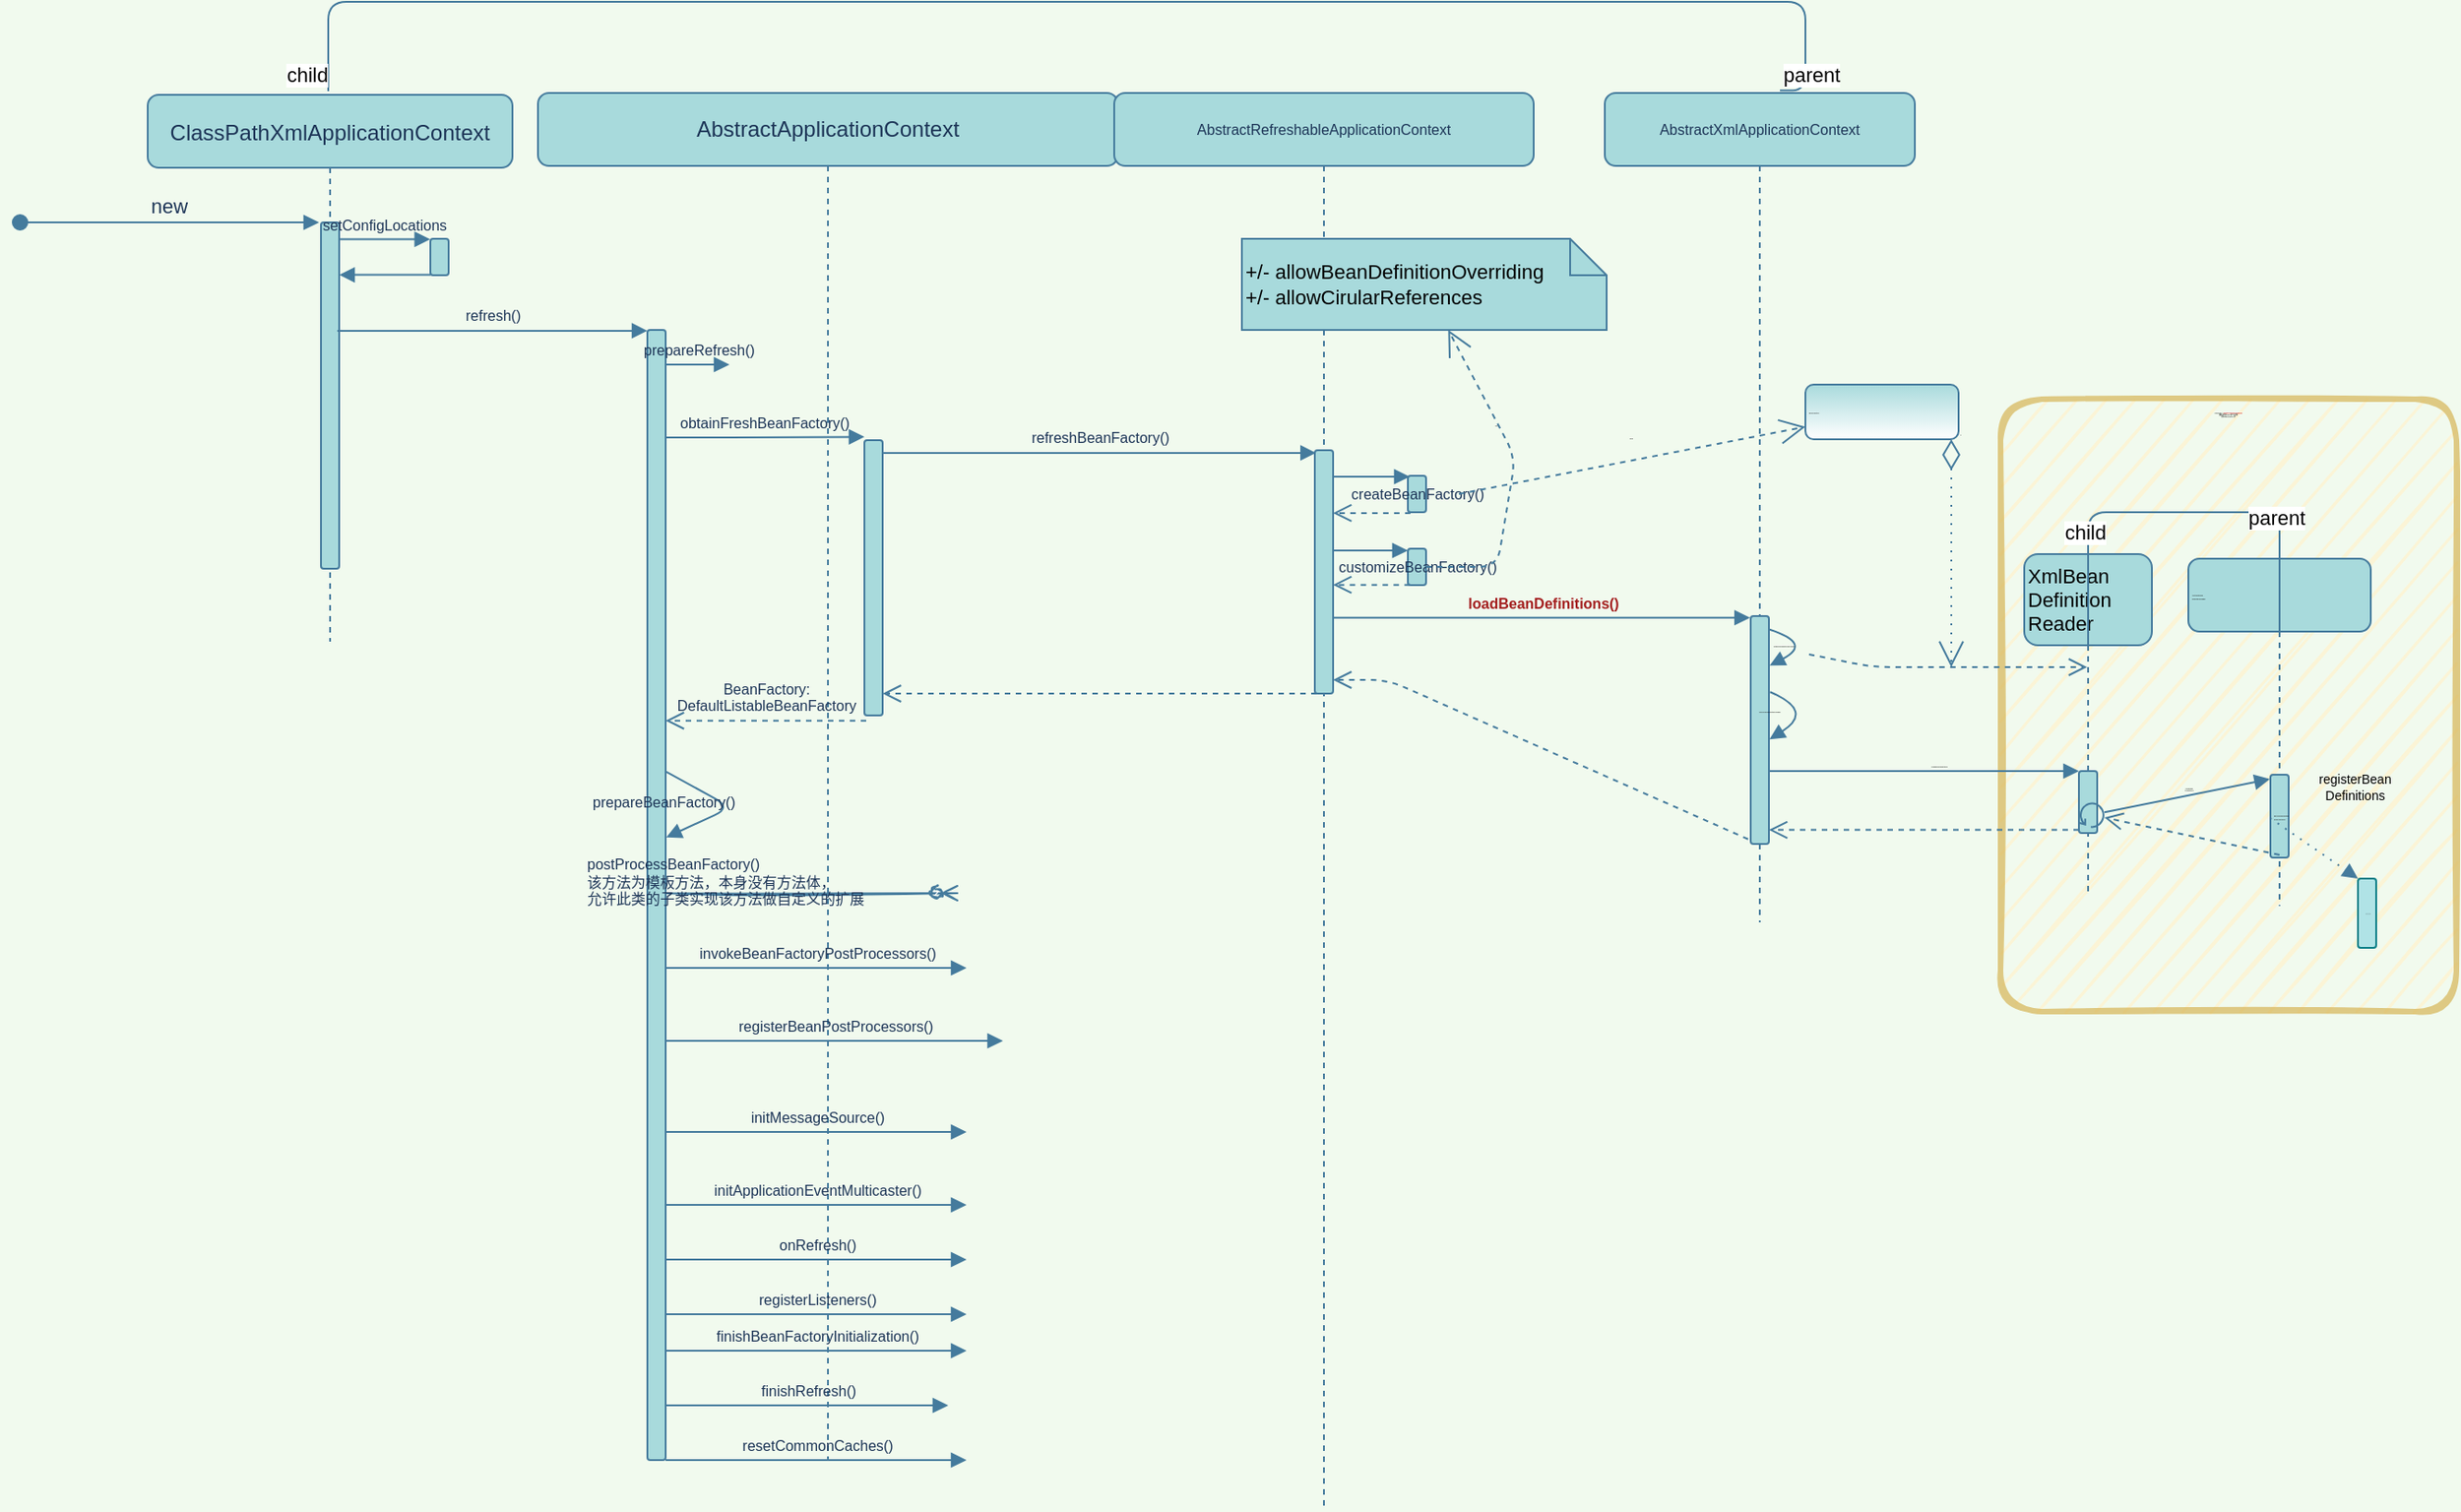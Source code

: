 <mxfile version="13.10.4" type="github">
  <diagram id="kgpKYQtTHZ0yAKxKKP6v" name="Page-1">
    <mxGraphModel dx="1876" dy="603" grid="1" gridSize="1" guides="1" tooltips="1" connect="1" arrows="1" fold="1" page="1" pageScale="1" pageWidth="850" pageHeight="1100" background="#F1FAEE" math="0" shadow="0">
      <root>
        <mxCell id="0" />
        <mxCell id="1" parent="0" />
        <mxCell id="X2vZLEiec1v9-HC9pAJ2-279" value="interface：&lt;b&gt;&lt;font color=&quot;#cc0000&quot;&gt;BeanDefinitionReader&lt;/font&gt;&lt;/b&gt;&lt;br&gt;解析读取Bean定义对象&lt;br&gt;到BeanFactory中" style="shape=ext;rounded=1;html=1;whiteSpace=wrap;shadow=0;glass=0;sketch=1;strokeColor=#d6b656;strokeWidth=3;fontSize=1;align=center;fillColor=#fff2cc;opacity=70;arcSize=9;verticalAlign=top;" parent="1" vertex="1">
          <mxGeometry x="1057" y="238" width="250" height="336" as="geometry" />
        </mxCell>
        <mxCell id="3nuBFxr9cyL0pnOWT2aG-1" value="ClassPathXmlApplicationContext" style="shape=umlLifeline;perimeter=lifelinePerimeter;container=1;collapsible=0;recursiveResize=0;rounded=1;shadow=0;strokeWidth=1;fillColor=#A8DADC;strokeColor=#457B9D;fontColor=#1D3557;" parent="1" vertex="1">
          <mxGeometry x="41" y="71" width="200" height="300" as="geometry" />
        </mxCell>
        <mxCell id="3nuBFxr9cyL0pnOWT2aG-2" value="" style="points=[];perimeter=orthogonalPerimeter;rounded=1;shadow=0;strokeWidth=1;fillColor=#A8DADC;strokeColor=#457B9D;fontColor=#1D3557;" parent="3nuBFxr9cyL0pnOWT2aG-1" vertex="1">
          <mxGeometry x="95" y="70" width="10" height="190" as="geometry" />
        </mxCell>
        <mxCell id="3nuBFxr9cyL0pnOWT2aG-3" value="new" style="verticalAlign=bottom;startArrow=oval;endArrow=block;startSize=8;shadow=0;strokeWidth=1;labelBackgroundColor=#F1FAEE;strokeColor=#457B9D;fontColor=#1D3557;entryX=-0.1;entryY=0;entryDx=0;entryDy=0;entryPerimeter=0;" parent="3nuBFxr9cyL0pnOWT2aG-1" target="3nuBFxr9cyL0pnOWT2aG-2" edge="1">
          <mxGeometry relative="1" as="geometry">
            <mxPoint x="-70" y="70" as="sourcePoint" />
          </mxGeometry>
        </mxCell>
        <mxCell id="3nuBFxr9cyL0pnOWT2aG-8" value="setConfigLocations" style="verticalAlign=bottom;endArrow=block;shadow=0;strokeWidth=1;labelBackgroundColor=none;strokeColor=#457B9D;fontColor=#1D3557;entryX=-0.014;entryY=0.013;entryDx=0;entryDy=0;entryPerimeter=0;fontSize=8;" parent="1" source="3nuBFxr9cyL0pnOWT2aG-2" target="X2vZLEiec1v9-HC9pAJ2-3" edge="1">
          <mxGeometry relative="1" as="geometry">
            <mxPoint x="275" y="160" as="sourcePoint" />
            <mxPoint x="160" y="160" as="targetPoint" />
          </mxGeometry>
        </mxCell>
        <mxCell id="X2vZLEiec1v9-HC9pAJ2-2" value="AbstractApplicationContext" style="shape=umlLifeline;perimeter=lifelinePerimeter;whiteSpace=wrap;html=1;container=1;collapsible=0;recursiveResize=0;outlineConnect=0;rounded=1;sketch=0;strokeColor=#457B9D;fillColor=#A8DADC;fontColor=#1D3557;labelBorderColor=none;" parent="1" vertex="1">
          <mxGeometry x="255" y="70" width="318" height="750" as="geometry" />
        </mxCell>
        <mxCell id="X2vZLEiec1v9-HC9pAJ2-6" value="" style="html=1;points=[];perimeter=orthogonalPerimeter;rounded=1;sketch=0;strokeColor=#457B9D;fillColor=#A8DADC;fontSize=8;fontColor=#1D3557;" parent="X2vZLEiec1v9-HC9pAJ2-2" vertex="1">
          <mxGeometry x="60" y="130" width="10" height="620" as="geometry" />
        </mxCell>
        <mxCell id="X2vZLEiec1v9-HC9pAJ2-34" value="" style="html=1;points=[];perimeter=orthogonalPerimeter;rounded=1;sketch=0;strokeColor=#457B9D;fillColor=#A8DADC;fontSize=8;fontColor=#1D3557;" parent="X2vZLEiec1v9-HC9pAJ2-2" vertex="1">
          <mxGeometry x="179" y="190.5" width="10" height="151" as="geometry" />
        </mxCell>
        <mxCell id="X2vZLEiec1v9-HC9pAJ2-8" value="obtainFreshBeanFactory()" style="html=1;verticalAlign=bottom;endArrow=block;labelBackgroundColor=none;strokeColor=#457B9D;fillColor=#A8DADC;fontSize=8;fontColor=#1D3557;entryX=0;entryY=-0.012;entryDx=0;entryDy=0;entryPerimeter=0;" parent="X2vZLEiec1v9-HC9pAJ2-2" source="X2vZLEiec1v9-HC9pAJ2-6" target="X2vZLEiec1v9-HC9pAJ2-34" edge="1">
          <mxGeometry width="80" relative="1" as="geometry">
            <mxPoint x="-50" y="260" as="sourcePoint" />
            <mxPoint x="220" y="161" as="targetPoint" />
            <Array as="points">
              <mxPoint x="95" y="189" />
            </Array>
          </mxGeometry>
        </mxCell>
        <mxCell id="X2vZLEiec1v9-HC9pAJ2-40" value="BeanFactory:&lt;br&gt;DefaultListableBeanFactory" style="html=1;verticalAlign=bottom;endArrow=open;dashed=1;endSize=8;exitX=0.1;exitY=1.019;labelBackgroundColor=none;strokeColor=#457B9D;fillColor=#A8DADC;fontSize=8;fontColor=#1D3557;exitDx=0;exitDy=0;exitPerimeter=0;" parent="X2vZLEiec1v9-HC9pAJ2-2" source="X2vZLEiec1v9-HC9pAJ2-34" target="X2vZLEiec1v9-HC9pAJ2-6" edge="1">
          <mxGeometry relative="1" as="geometry">
            <mxPoint x="350" y="186" as="targetPoint" />
          </mxGeometry>
        </mxCell>
        <mxCell id="X2vZLEiec1v9-HC9pAJ2-12" value="prepareBeanFactory()&lt;br&gt;" style="html=1;verticalAlign=middle;endArrow=block;labelBackgroundColor=none;strokeColor=#457B9D;fillColor=#A8DADC;fontSize=8;fontColor=#1D3557;align=left;edgeStyle=elbowEdgeStyle;entryX=1.035;entryY=0.449;entryDx=0;entryDy=0;entryPerimeter=0;exitX=1.04;exitY=0.391;exitDx=0;exitDy=0;exitPerimeter=0;" parent="X2vZLEiec1v9-HC9pAJ2-2" source="X2vZLEiec1v9-HC9pAJ2-6" target="X2vZLEiec1v9-HC9pAJ2-6" edge="1">
          <mxGeometry x="-1" y="-46" width="80" relative="1" as="geometry">
            <mxPoint x="71" y="385" as="sourcePoint" />
            <mxPoint x="214" y="385" as="targetPoint" />
            <Array as="points">
              <mxPoint x="106" y="392" />
            </Array>
            <mxPoint x="-20" y="-24" as="offset" />
          </mxGeometry>
        </mxCell>
        <mxCell id="X2vZLEiec1v9-HC9pAJ2-5" value="" style="html=1;verticalAlign=bottom;endArrow=block;strokeColor=#457B9D;fillColor=#A8DADC;fontColor=#1D3557;exitX=0.019;exitY=0.988;exitDx=0;exitDy=0;exitPerimeter=0;" parent="1" source="X2vZLEiec1v9-HC9pAJ2-3" target="3nuBFxr9cyL0pnOWT2aG-2" edge="1">
          <mxGeometry width="80" relative="1" as="geometry">
            <mxPoint x="140" y="400" as="sourcePoint" />
            <mxPoint x="220" y="400" as="targetPoint" />
          </mxGeometry>
        </mxCell>
        <mxCell id="X2vZLEiec1v9-HC9pAJ2-3" value="" style="html=1;points=[];perimeter=orthogonalPerimeter;rounded=1;sketch=0;strokeColor=#457B9D;fillColor=#A8DADC;fontColor=#1D3557;" parent="1" vertex="1">
          <mxGeometry x="196" y="150" width="10" height="20" as="geometry" />
        </mxCell>
        <mxCell id="X2vZLEiec1v9-HC9pAJ2-7" value="refresh()" style="html=1;verticalAlign=bottom;endArrow=block;strokeColor=#457B9D;fillColor=#A8DADC;fontSize=8;fontColor=#1D3557;exitX=0.897;exitY=0.313;exitDx=0;exitDy=0;exitPerimeter=0;labelBackgroundColor=none;" parent="1" source="3nuBFxr9cyL0pnOWT2aG-2" target="X2vZLEiec1v9-HC9pAJ2-6" edge="1">
          <mxGeometry width="80" relative="1" as="geometry">
            <mxPoint x="50" y="200" as="sourcePoint" />
            <mxPoint x="260" y="370" as="targetPoint" />
          </mxGeometry>
        </mxCell>
        <mxCell id="X2vZLEiec1v9-HC9pAJ2-9" value="prepareRefresh()" style="html=1;verticalAlign=bottom;endArrow=block;labelBackgroundColor=none;strokeColor=#457B9D;fillColor=#A8DADC;fontSize=8;fontColor=#1D3557;" parent="1" source="X2vZLEiec1v9-HC9pAJ2-6" edge="1">
          <mxGeometry width="80" relative="1" as="geometry">
            <mxPoint x="242" y="219" as="sourcePoint" />
            <mxPoint x="360" y="219" as="targetPoint" />
          </mxGeometry>
        </mxCell>
        <mxCell id="X2vZLEiec1v9-HC9pAJ2-16" value="postProcessBeanFactory()&lt;br&gt;&lt;span style=&quot;&quot;&gt;该方法为模板方法，本身没有方法体，&lt;/span&gt;&lt;br style=&quot;&quot;&gt;&lt;div style=&quot;&quot;&gt;&lt;span&gt;允许此类的子类实现该方法做自定义的扩展&lt;/span&gt;&lt;/div&gt;" style="html=1;verticalAlign=middle;endArrow=ERzeroToMany;labelBackgroundColor=none;strokeColor=#457B9D;fillColor=#A8DADC;fontSize=8;fontColor=#1D3557;align=left;sketch=1;endFill=1;" parent="1" source="X2vZLEiec1v9-HC9pAJ2-6" edge="1">
          <mxGeometry x="-1" y="45" width="80" relative="1" as="geometry">
            <mxPoint x="362" y="509" as="sourcePoint" />
            <mxPoint x="485" y="509" as="targetPoint" />
            <mxPoint x="-45" y="39" as="offset" />
          </mxGeometry>
        </mxCell>
        <mxCell id="X2vZLEiec1v9-HC9pAJ2-17" value="invokeBeanFactoryPostProcessors()" style="html=1;verticalAlign=bottom;endArrow=block;labelBackgroundColor=none;strokeColor=#457B9D;fillColor=#A8DADC;fontSize=8;fontColor=#1D3557;" parent="1" source="X2vZLEiec1v9-HC9pAJ2-6" edge="1">
          <mxGeometry width="80" relative="1" as="geometry">
            <mxPoint x="244.81" y="390.0" as="sourcePoint" />
            <mxPoint x="490" y="550" as="targetPoint" />
          </mxGeometry>
        </mxCell>
        <mxCell id="X2vZLEiec1v9-HC9pAJ2-20" value="registerBeanPostProcessors()" style="html=1;verticalAlign=bottom;endArrow=block;labelBackgroundColor=none;strokeColor=#457B9D;fillColor=#A8DADC;fontSize=8;fontColor=#1D3557;" parent="1" source="X2vZLEiec1v9-HC9pAJ2-6" edge="1">
          <mxGeometry width="80" relative="1" as="geometry">
            <mxPoint x="244.81" y="430.0" as="sourcePoint" />
            <mxPoint x="510" y="590" as="targetPoint" />
          </mxGeometry>
        </mxCell>
        <mxCell id="X2vZLEiec1v9-HC9pAJ2-21" value="initMessageSource()" style="html=1;verticalAlign=bottom;endArrow=block;labelBackgroundColor=none;strokeColor=#457B9D;fillColor=#A8DADC;fontSize=8;fontColor=#1D3557;" parent="1" source="X2vZLEiec1v9-HC9pAJ2-6" edge="1">
          <mxGeometry width="80" relative="1" as="geometry">
            <mxPoint x="270.0" y="620.0" as="sourcePoint" />
            <mxPoint x="490" y="640" as="targetPoint" />
          </mxGeometry>
        </mxCell>
        <mxCell id="X2vZLEiec1v9-HC9pAJ2-28" value="initApplicationEventMulticaster()" style="html=1;verticalAlign=bottom;endArrow=block;labelBackgroundColor=none;strokeColor=#457B9D;fillColor=#A8DADC;fontSize=8;fontColor=#1D3557;" parent="1" source="X2vZLEiec1v9-HC9pAJ2-6" edge="1">
          <mxGeometry width="80" relative="1" as="geometry">
            <mxPoint x="244.81" y="530" as="sourcePoint" />
            <mxPoint x="490" y="680" as="targetPoint" />
          </mxGeometry>
        </mxCell>
        <mxCell id="X2vZLEiec1v9-HC9pAJ2-29" value="onRefresh()" style="html=1;verticalAlign=bottom;endArrow=block;labelBackgroundColor=none;strokeColor=#457B9D;fillColor=#A8DADC;fontSize=8;fontColor=#1D3557;" parent="1" source="X2vZLEiec1v9-HC9pAJ2-6" edge="1">
          <mxGeometry width="80" relative="1" as="geometry">
            <mxPoint x="244.81" y="570" as="sourcePoint" />
            <mxPoint x="490" y="710" as="targetPoint" />
          </mxGeometry>
        </mxCell>
        <mxCell id="X2vZLEiec1v9-HC9pAJ2-30" value="registerListeners()" style="html=1;verticalAlign=bottom;endArrow=block;labelBackgroundColor=none;strokeColor=#457B9D;fillColor=#A8DADC;fontSize=8;fontColor=#1D3557;" parent="1" source="X2vZLEiec1v9-HC9pAJ2-6" edge="1">
          <mxGeometry width="80" relative="1" as="geometry">
            <mxPoint x="244.81" y="600" as="sourcePoint" />
            <mxPoint x="490" y="740" as="targetPoint" />
          </mxGeometry>
        </mxCell>
        <mxCell id="X2vZLEiec1v9-HC9pAJ2-31" value="finishBeanFactoryInitialization()" style="html=1;verticalAlign=bottom;endArrow=block;labelBackgroundColor=none;strokeColor=#457B9D;fillColor=#A8DADC;fontSize=8;fontColor=#1D3557;" parent="1" source="X2vZLEiec1v9-HC9pAJ2-6" edge="1">
          <mxGeometry width="80" relative="1" as="geometry">
            <mxPoint x="244.81" y="660" as="sourcePoint" />
            <mxPoint x="490" y="760" as="targetPoint" />
          </mxGeometry>
        </mxCell>
        <mxCell id="X2vZLEiec1v9-HC9pAJ2-32" value="finishRefresh()" style="html=1;verticalAlign=bottom;endArrow=block;labelBackgroundColor=none;strokeColor=#457B9D;fillColor=#A8DADC;fontSize=8;fontColor=#1D3557;" parent="1" source="X2vZLEiec1v9-HC9pAJ2-6" edge="1">
          <mxGeometry width="80" relative="1" as="geometry">
            <mxPoint x="244.81" y="690" as="sourcePoint" />
            <mxPoint x="480" y="790" as="targetPoint" />
          </mxGeometry>
        </mxCell>
        <mxCell id="X2vZLEiec1v9-HC9pAJ2-33" value="resetCommonCaches()" style="html=1;verticalAlign=bottom;endArrow=block;labelBackgroundColor=none;strokeColor=#457B9D;fillColor=#A8DADC;fontSize=8;fontColor=#1D3557;" parent="1" source="X2vZLEiec1v9-HC9pAJ2-6" edge="1">
          <mxGeometry width="80" relative="1" as="geometry">
            <mxPoint x="244.81" y="720" as="sourcePoint" />
            <mxPoint x="490" y="820" as="targetPoint" />
          </mxGeometry>
        </mxCell>
        <mxCell id="X2vZLEiec1v9-HC9pAJ2-36" value="refreshBeanFactory()" style="html=1;verticalAlign=bottom;endArrow=block;labelBackgroundColor=none;strokeColor=#457B9D;fillColor=#A8DADC;fontSize=8;fontColor=#1D3557;entryX=0.066;entryY=0.011;entryDx=0;entryDy=0;entryPerimeter=0;" parent="1" source="X2vZLEiec1v9-HC9pAJ2-34" target="X2vZLEiec1v9-HC9pAJ2-35" edge="1">
          <mxGeometry width="80" relative="1" as="geometry">
            <mxPoint x="513" y="260" as="sourcePoint" />
            <mxPoint x="675" y="199" as="targetPoint" />
            <Array as="points" />
          </mxGeometry>
        </mxCell>
        <mxCell id="X2vZLEiec1v9-HC9pAJ2-43" value="" style="html=1;verticalAlign=bottom;endArrow=open;dashed=1;endSize=8;labelBackgroundColor=none;strokeColor=#457B9D;fillColor=#A8DADC;fontSize=8;fontColor=#1D3557;exitX=0.1;exitY=1;exitDx=0;exitDy=0;exitPerimeter=0;" parent="1" source="X2vZLEiec1v9-HC9pAJ2-35" target="X2vZLEiec1v9-HC9pAJ2-34" edge="1">
          <mxGeometry relative="1" as="geometry">
            <mxPoint x="620" y="480" as="sourcePoint" />
            <mxPoint x="540" y="480" as="targetPoint" />
            <Array as="points" />
          </mxGeometry>
        </mxCell>
        <mxCell id="X2vZLEiec1v9-HC9pAJ2-44" value="AbstractRefreshableApplicationContext" style="shape=umlLifeline;perimeter=lifelinePerimeter;whiteSpace=wrap;html=1;container=1;collapsible=0;recursiveResize=0;outlineConnect=0;rounded=1;sketch=0;strokeColor=#457B9D;fillColor=#A8DADC;fontSize=8;fontColor=#1D3557;shadow=0;glass=0;" parent="1" vertex="1">
          <mxGeometry x="571" y="70" width="230" height="777" as="geometry" />
        </mxCell>
        <mxCell id="X2vZLEiec1v9-HC9pAJ2-35" value="" style="html=1;points=[];perimeter=orthogonalPerimeter;rounded=1;sketch=0;strokeColor=#457B9D;fillColor=#A8DADC;fontSize=8;fontColor=#1D3557;" parent="X2vZLEiec1v9-HC9pAJ2-44" vertex="1">
          <mxGeometry x="110" y="196" width="10" height="133.5" as="geometry" />
        </mxCell>
        <mxCell id="X2vZLEiec1v9-HC9pAJ2-46" value="createBeanFactory()" style="html=1;points=[];perimeter=orthogonalPerimeter;rounded=1;shadow=0;glass=0;sketch=0;strokeColor=#457B9D;fillColor=#A8DADC;gradientColor=none;fontSize=8;fontColor=#1D3557;" parent="X2vZLEiec1v9-HC9pAJ2-44" vertex="1">
          <mxGeometry x="161" y="210" width="10" height="20" as="geometry" />
        </mxCell>
        <mxCell id="X2vZLEiec1v9-HC9pAJ2-47" value="" style="html=1;verticalAlign=bottom;endArrow=block;labelBackgroundColor=none;strokeColor=#457B9D;fillColor=#A8DADC;fontSize=8;fontColor=#1D3557;entryX=0.1;entryY=0.025;entryDx=0;entryDy=0;entryPerimeter=0;" parent="X2vZLEiec1v9-HC9pAJ2-44" source="X2vZLEiec1v9-HC9pAJ2-35" target="X2vZLEiec1v9-HC9pAJ2-46" edge="1">
          <mxGeometry width="80" relative="1" as="geometry">
            <mxPoint x="70" y="300" as="sourcePoint" />
            <mxPoint x="150" y="300" as="targetPoint" />
          </mxGeometry>
        </mxCell>
        <mxCell id="X2vZLEiec1v9-HC9pAJ2-48" value="" style="html=1;verticalAlign=bottom;endArrow=open;dashed=1;endSize=8;labelBackgroundColor=none;strokeColor=#457B9D;fillColor=#A8DADC;fontSize=8;fontColor=#1D3557;exitX=0.143;exitY=1.024;exitDx=0;exitDy=0;exitPerimeter=0;" parent="X2vZLEiec1v9-HC9pAJ2-44" source="X2vZLEiec1v9-HC9pAJ2-46" target="X2vZLEiec1v9-HC9pAJ2-35" edge="1">
          <mxGeometry relative="1" as="geometry">
            <mxPoint x="51" y="330" as="sourcePoint" />
            <mxPoint x="-70" y="275" as="targetPoint" />
          </mxGeometry>
        </mxCell>
        <mxCell id="X2vZLEiec1v9-HC9pAJ2-49" value="customizeBeanFactory()" style="html=1;points=[];perimeter=orthogonalPerimeter;rounded=1;shadow=0;glass=0;sketch=0;strokeColor=#457B9D;fillColor=#A8DADC;gradientColor=none;fontSize=8;fontColor=#1D3557;" parent="X2vZLEiec1v9-HC9pAJ2-44" vertex="1">
          <mxGeometry x="161" y="250" width="10" height="20" as="geometry" />
        </mxCell>
        <mxCell id="X2vZLEiec1v9-HC9pAJ2-51" value="" style="html=1;verticalAlign=bottom;endArrow=open;dashed=1;endSize=8;labelBackgroundColor=none;strokeColor=#457B9D;fillColor=#A8DADC;fontSize=8;fontColor=#1D3557;exitX=0.114;exitY=0.993;exitDx=0;exitDy=0;exitPerimeter=0;" parent="X2vZLEiec1v9-HC9pAJ2-44" source="X2vZLEiec1v9-HC9pAJ2-49" target="X2vZLEiec1v9-HC9pAJ2-35" edge="1">
          <mxGeometry relative="1" as="geometry">
            <mxPoint x="191.43" y="280.48" as="sourcePoint" />
            <mxPoint x="60" y="280.48" as="targetPoint" />
          </mxGeometry>
        </mxCell>
        <mxCell id="X2vZLEiec1v9-HC9pAJ2-50" value="" style="html=1;verticalAlign=bottom;endArrow=block;labelBackgroundColor=none;strokeColor=#457B9D;fillColor=#A8DADC;fontSize=8;fontColor=#1D3557;entryX=0;entryY=0.05;entryDx=0;entryDy=0;entryPerimeter=0;" parent="X2vZLEiec1v9-HC9pAJ2-44" source="X2vZLEiec1v9-HC9pAJ2-35" target="X2vZLEiec1v9-HC9pAJ2-49" edge="1">
          <mxGeometry width="80" relative="1" as="geometry">
            <mxPoint x="60" y="260.5" as="sourcePoint" />
            <mxPoint x="191" y="260.5" as="targetPoint" />
            <mxPoint as="offset" />
          </mxGeometry>
        </mxCell>
        <mxCell id="X2vZLEiec1v9-HC9pAJ2-59" value="&lt;span style=&quot;font-size: 11px&quot;&gt;+/- allowBeanDefinitionOverriding&lt;br&gt;+/- allowCirularReferences&lt;br&gt;&lt;/span&gt;" style="shape=note;size=20;whiteSpace=wrap;html=1;rounded=1;shadow=0;glass=0;sketch=0;strokeColor=#457B9D;fillColor=#A8DADC;gradientColor=none;fontSize=1;fontColor=#000000;align=left;" parent="X2vZLEiec1v9-HC9pAJ2-44" vertex="1">
          <mxGeometry x="70" y="80" width="200" height="50" as="geometry" />
        </mxCell>
        <mxCell id="X2vZLEiec1v9-HC9pAJ2-60" value="set" style="endArrow=open;endSize=12;dashed=1;html=1;labelBackgroundColor=none;strokeColor=#457B9D;fillColor=#A8DADC;fontSize=1;fontColor=#000000;" parent="X2vZLEiec1v9-HC9pAJ2-44" source="X2vZLEiec1v9-HC9pAJ2-49" target="X2vZLEiec1v9-HC9pAJ2-59" edge="1">
          <mxGeometry x="0.346" width="160" relative="1" as="geometry">
            <mxPoint x="200" y="360" as="sourcePoint" />
            <mxPoint x="360" y="360" as="targetPoint" />
            <Array as="points">
              <mxPoint x="210" y="260" />
              <mxPoint x="220" y="200" />
            </Array>
            <mxPoint x="-1" as="offset" />
          </mxGeometry>
        </mxCell>
        <mxCell id="X2vZLEiec1v9-HC9pAJ2-54" value="loadBeanDefinitions()" style="html=1;verticalAlign=bottom;endArrow=block;entryX=-0.035;entryY=0.007;labelBackgroundColor=none;strokeColor=#457B9D;fillColor=#A8DADC;fontSize=8;fontStyle=1;fontColor=#A31D1D;entryDx=0;entryDy=0;entryPerimeter=0;" parent="1" source="X2vZLEiec1v9-HC9pAJ2-35" target="X2vZLEiec1v9-HC9pAJ2-62" edge="1">
          <mxGeometry relative="1" as="geometry">
            <mxPoint x="680" y="420" as="sourcePoint" />
          </mxGeometry>
        </mxCell>
        <mxCell id="X2vZLEiec1v9-HC9pAJ2-55" value="" style="html=1;verticalAlign=bottom;endArrow=open;dashed=1;endSize=8;exitX=-0.141;exitY=0.979;labelBackgroundColor=none;strokeColor=#457B9D;fillColor=#A8DADC;fontSize=8;fontColor=#1D3557;exitDx=0;exitDy=0;exitPerimeter=0;" parent="1" source="X2vZLEiec1v9-HC9pAJ2-62" target="X2vZLEiec1v9-HC9pAJ2-35" edge="1">
          <mxGeometry relative="1" as="geometry">
            <mxPoint x="680" y="496" as="targetPoint" />
            <Array as="points">
              <mxPoint x="721" y="392" />
            </Array>
          </mxGeometry>
        </mxCell>
        <mxCell id="X2vZLEiec1v9-HC9pAJ2-61" value="AbstractXmlApplicationContext" style="shape=umlLifeline;perimeter=lifelinePerimeter;whiteSpace=wrap;html=1;container=1;collapsible=0;recursiveResize=0;outlineConnect=0;rounded=1;sketch=0;strokeColor=#457B9D;fillColor=#A8DADC;fontSize=8;fontColor=#1D3557;shadow=0;glass=0;" parent="1" vertex="1">
          <mxGeometry x="840" y="70" width="170" height="455" as="geometry" />
        </mxCell>
        <mxCell id="X2vZLEiec1v9-HC9pAJ2-62" value="" style="html=1;points=[];perimeter=orthogonalPerimeter;rounded=1;sketch=0;strokeColor=#457B9D;fillColor=#A8DADC;fontSize=8;fontColor=#1D3557;" parent="X2vZLEiec1v9-HC9pAJ2-61" vertex="1">
          <mxGeometry x="80" y="287" width="10" height="125" as="geometry" />
        </mxCell>
        <mxCell id="X2vZLEiec1v9-HC9pAJ2-77" value="new beanDefinitionReader" style="html=1;verticalAlign=middle;endArrow=block;labelBackgroundColor=none;strokeColor=#457B9D;fillColor=#A8DADC;fontSize=1;fontColor=#000000;edgeStyle=orthogonalEdgeStyle;exitX=1.067;exitY=0.333;exitDx=0;exitDy=0;exitPerimeter=0;entryX=1.033;entryY=0.541;entryDx=0;entryDy=0;entryPerimeter=0;curved=1;" parent="X2vZLEiec1v9-HC9pAJ2-61" source="X2vZLEiec1v9-HC9pAJ2-62" target="X2vZLEiec1v9-HC9pAJ2-62" edge="1">
          <mxGeometry x="-0.88" y="-10" width="80" relative="1" as="geometry">
            <mxPoint x="60" y="340" as="sourcePoint" />
            <mxPoint x="140" y="340" as="targetPoint" />
            <Array as="points">
              <mxPoint x="115" y="339" />
            </Array>
            <mxPoint as="offset" />
          </mxGeometry>
        </mxCell>
        <mxCell id="X2vZLEiec1v9-HC9pAJ2-78" value="initBeanDefinitionReader()" style="html=1;verticalAlign=middle;endArrow=block;labelBackgroundColor=none;strokeColor=#457B9D;fillColor=#A8DADC;fontSize=1;fontColor=#000000;exitX=1.033;exitY=0.059;exitDx=0;exitDy=0;exitPerimeter=0;edgeStyle=orthogonalEdgeStyle;entryX=1.037;entryY=0.217;entryDx=0;entryDy=0;entryPerimeter=0;curved=1;" parent="X2vZLEiec1v9-HC9pAJ2-61" source="X2vZLEiec1v9-HC9pAJ2-62" target="X2vZLEiec1v9-HC9pAJ2-62" edge="1">
          <mxGeometry x="-0.613" y="-6" width="80" relative="1" as="geometry">
            <mxPoint x="51.83" y="321.4" as="sourcePoint" />
            <mxPoint x="90" y="313" as="targetPoint" />
            <Array as="points">
              <mxPoint x="114" y="302" />
            </Array>
            <mxPoint as="offset" />
          </mxGeometry>
        </mxCell>
        <mxCell id="X2vZLEiec1v9-HC9pAJ2-66" value="" style="endArrow=none;html=1;edgeStyle=orthogonalEdgeStyle;labelBackgroundColor=none;strokeColor=#457B9D;fillColor=#A8DADC;fontSize=1;fontColor=#000000;exitX=0.565;exitY=-0.003;exitDx=0;exitDy=0;exitPerimeter=0;" parent="1" source="X2vZLEiec1v9-HC9pAJ2-61" edge="1">
          <mxGeometry relative="1" as="geometry">
            <mxPoint x="980" y="20" as="sourcePoint" />
            <mxPoint x="140" y="69" as="targetPoint" />
            <Array as="points">
              <mxPoint x="950" y="69" />
              <mxPoint x="950" y="20" />
              <mxPoint x="140" y="20" />
            </Array>
          </mxGeometry>
        </mxCell>
        <mxCell id="X2vZLEiec1v9-HC9pAJ2-67" value="parent" style="edgeLabel;resizable=0;html=1;align=left;verticalAlign=bottom;" parent="X2vZLEiec1v9-HC9pAJ2-66" connectable="0" vertex="1">
          <mxGeometry x="-1" relative="1" as="geometry" />
        </mxCell>
        <mxCell id="X2vZLEiec1v9-HC9pAJ2-68" value="child" style="edgeLabel;resizable=0;html=1;align=right;verticalAlign=bottom;" parent="X2vZLEiec1v9-HC9pAJ2-66" connectable="0" vertex="1">
          <mxGeometry x="1" relative="1" as="geometry" />
        </mxCell>
        <mxCell id="X2vZLEiec1v9-HC9pAJ2-82" value="" style="html=1;verticalAlign=bottom;endArrow=open;dashed=1;endSize=8;labelBackgroundColor=none;strokeColor=#457B9D;fillColor=#A8DADC;fontSize=1;fontColor=#000000;" parent="1" target="X2vZLEiec1v9-HC9pAJ2-80" edge="1">
          <mxGeometry relative="1" as="geometry">
            <mxPoint x="952" y="378" as="sourcePoint" />
            <mxPoint x="980" y="360" as="targetPoint" />
            <Array as="points">
              <mxPoint x="987" y="385" />
            </Array>
          </mxGeometry>
        </mxCell>
        <mxCell id="X2vZLEiec1v9-HC9pAJ2-80" value="&lt;font style=&quot;font-size: 11px&quot;&gt;XmlBean&lt;br&gt;Definition&lt;br&gt;Reader&lt;/font&gt;" style="shape=umlLifeline;perimeter=lifelinePerimeter;whiteSpace=wrap;html=1;container=1;collapsible=0;recursiveResize=0;outlineConnect=0;rounded=1;shadow=0;glass=0;sketch=0;strokeColor=#457B9D;fillColor=#A8DADC;gradientColor=none;fontSize=1;fontColor=#000000;align=left;size=50;" parent="1" vertex="1">
          <mxGeometry x="1070" y="323" width="70" height="188" as="geometry" />
        </mxCell>
        <mxCell id="X2vZLEiec1v9-HC9pAJ2-259" value="" style="html=1;points=[];perimeter=orthogonalPerimeter;rounded=1;shadow=0;glass=0;sketch=0;strokeColor=#457B9D;fillColor=#A8DADC;gradientColor=none;fontSize=1;fontColor=#000000;align=left;" parent="X2vZLEiec1v9-HC9pAJ2-80" vertex="1">
          <mxGeometry x="30" y="119" width="10" height="34" as="geometry" />
        </mxCell>
        <mxCell id="X2vZLEiec1v9-HC9pAJ2-269" value="" style="shape=mxgraph.bpmn.loop;html=1;outlineConnect=0;rounded=1;shadow=0;glass=0;sketch=0;strokeColor=#457B9D;fillColor=#A8DADC;fontSize=1;fontColor=#000000;align=left;strokeWidth=1;gradientColor=#ffffff;gradientDirection=east;" parent="X2vZLEiec1v9-HC9pAJ2-80" vertex="1">
          <mxGeometry x="30" y="136" width="14" height="14" as="geometry" />
        </mxCell>
        <mxCell id="X2vZLEiec1v9-HC9pAJ2-260" value="loadBeanDefinitions" style="html=1;verticalAlign=bottom;endArrow=block;entryX=0;entryY=0;labelBackgroundColor=none;strokeColor=#457B9D;fillColor=#A8DADC;fontSize=1;fontColor=#000000;" parent="1" source="X2vZLEiec1v9-HC9pAJ2-62" target="X2vZLEiec1v9-HC9pAJ2-259" edge="1">
          <mxGeometry x="0.086" relative="1" as="geometry">
            <mxPoint x="970" y="510" as="sourcePoint" />
            <mxPoint as="offset" />
          </mxGeometry>
        </mxCell>
        <mxCell id="X2vZLEiec1v9-HC9pAJ2-261" value="" style="html=1;verticalAlign=bottom;endArrow=open;dashed=1;endSize=8;exitX=0;exitY=0.95;labelBackgroundColor=none;strokeColor=#457B9D;fillColor=#A8DADC;fontSize=1;fontColor=#000000;" parent="1" source="X2vZLEiec1v9-HC9pAJ2-259" target="X2vZLEiec1v9-HC9pAJ2-62" edge="1">
          <mxGeometry relative="1" as="geometry">
            <mxPoint x="970" y="586" as="targetPoint" />
            <Array as="points" />
          </mxGeometry>
        </mxCell>
        <mxCell id="X2vZLEiec1v9-HC9pAJ2-262" value="AbstractBean&lt;br&gt;DefinitionReader" style="shape=umlLifeline;perimeter=lifelinePerimeter;whiteSpace=wrap;html=1;container=1;collapsible=0;recursiveResize=0;outlineConnect=0;rounded=1;shadow=0;glass=0;sketch=0;strokeColor=#457B9D;fillColor=#A8DADC;gradientColor=none;fontSize=1;fontColor=#000000;align=left;" parent="1" vertex="1">
          <mxGeometry x="1160" y="325.5" width="100" height="190.5" as="geometry" />
        </mxCell>
        <mxCell id="X2vZLEiec1v9-HC9pAJ2-267" value="get beanDefinition&lt;br&gt;from resource" style="html=1;points=[];perimeter=orthogonalPerimeter;rounded=1;shadow=0;glass=0;sketch=0;strokeColor=#457B9D;fillColor=#A8DADC;gradientColor=none;fontSize=1;fontColor=#000000;align=left;" parent="X2vZLEiec1v9-HC9pAJ2-262" vertex="1">
          <mxGeometry x="45" y="118.5" width="10" height="45.5" as="geometry" />
        </mxCell>
        <mxCell id="X2vZLEiec1v9-HC9pAJ2-263" value="" style="endArrow=none;html=1;edgeStyle=orthogonalEdgeStyle;labelBackgroundColor=none;strokeColor=#457B9D;fillColor=#A8DADC;fontSize=1;fontColor=#000000;" parent="1" source="X2vZLEiec1v9-HC9pAJ2-262" target="X2vZLEiec1v9-HC9pAJ2-80" edge="1">
          <mxGeometry relative="1" as="geometry">
            <mxPoint x="1325" y="294" as="sourcePoint" />
            <mxPoint x="1105" y="330" as="targetPoint" />
            <Array as="points">
              <mxPoint x="1210" y="300" />
              <mxPoint x="1105" y="300" />
            </Array>
          </mxGeometry>
        </mxCell>
        <mxCell id="X2vZLEiec1v9-HC9pAJ2-264" value="parent" style="edgeLabel;resizable=0;html=1;align=left;verticalAlign=bottom;" parent="X2vZLEiec1v9-HC9pAJ2-263" connectable="0" vertex="1">
          <mxGeometry x="-1" relative="1" as="geometry">
            <mxPoint x="-19.5" y="-54" as="offset" />
          </mxGeometry>
        </mxCell>
        <mxCell id="X2vZLEiec1v9-HC9pAJ2-265" value="child" style="edgeLabel;resizable=0;html=1;align=right;verticalAlign=bottom;" parent="X2vZLEiec1v9-HC9pAJ2-263" connectable="0" vertex="1">
          <mxGeometry x="1" relative="1" as="geometry">
            <mxPoint x="10" y="-53.81" as="offset" />
          </mxGeometry>
        </mxCell>
        <mxCell id="X2vZLEiec1v9-HC9pAJ2-268" value="loadBean&lt;br&gt;Definitions" style="html=1;verticalAlign=bottom;endArrow=block;labelBackgroundColor=none;strokeColor=#457B9D;fillColor=#A8DADC;fontSize=1;fontColor=#000000;startArrow=none;startFill=0;entryX=-0.028;entryY=0.053;entryDx=0;entryDy=0;entryPerimeter=0;" parent="1" source="X2vZLEiec1v9-HC9pAJ2-269" target="X2vZLEiec1v9-HC9pAJ2-267" edge="1">
          <mxGeometry width="80" relative="1" as="geometry">
            <mxPoint x="1060" y="390" as="sourcePoint" />
            <mxPoint x="1256" y="514" as="targetPoint" />
            <Array as="points" />
          </mxGeometry>
        </mxCell>
        <mxCell id="X2vZLEiec1v9-HC9pAJ2-274" value="new" style="endArrow=open;endSize=12;dashed=1;html=1;labelBackgroundColor=none;strokeColor=#457B9D;fillColor=#A8DADC;fontSize=1;fontColor=#000000;" parent="1" target="X2vZLEiec1v9-HC9pAJ2-273" edge="1">
          <mxGeometry x="0.015" y="13" width="160" relative="1" as="geometry">
            <mxPoint x="760" y="290" as="sourcePoint" />
            <mxPoint x="870" y="290" as="targetPoint" />
            <mxPoint as="offset" />
          </mxGeometry>
        </mxCell>
        <mxCell id="X2vZLEiec1v9-HC9pAJ2-275" value="1" style="endArrow=open;html=1;endSize=12;startArrow=diamondThin;startSize=14;startFill=0;edgeStyle=elbowEdgeStyle;align=left;verticalAlign=bottom;labelBackgroundColor=none;strokeColor=#457B9D;fillColor=#A8DADC;fontSize=1;fontColor=#000000;elbow=vertical;dashed=1;dashPattern=1 4;" parent="1" source="X2vZLEiec1v9-HC9pAJ2-273" edge="1">
          <mxGeometry x="-1" y="3" relative="1" as="geometry">
            <mxPoint x="1050" y="240" as="sourcePoint" />
            <mxPoint x="1030" y="385" as="targetPoint" />
            <Array as="points">
              <mxPoint x="1030" y="255" />
            </Array>
          </mxGeometry>
        </mxCell>
        <mxCell id="X2vZLEiec1v9-HC9pAJ2-273" value="BeanFactory" style="html=1;rounded=1;shadow=0;glass=0;sketch=0;strokeColor=#457B9D;strokeWidth=1;fillColor=#A8DADC;gradientColor=#ffffff;fontSize=1;fontColor=#000000;align=left;" parent="1" vertex="1">
          <mxGeometry x="950" y="230" width="84" height="30" as="geometry" />
        </mxCell>
        <mxCell id="X2vZLEiec1v9-HC9pAJ2-277" value="" style="html=1;verticalAlign=bottom;endArrow=open;dashed=1;endSize=8;exitX=0.5;exitY=0.967;labelBackgroundColor=none;strokeColor=#457B9D;fillColor=#A8DADC;fontSize=1;fontColor=#000000;exitDx=0;exitDy=0;exitPerimeter=0;" parent="1" source="X2vZLEiec1v9-HC9pAJ2-267" target="X2vZLEiec1v9-HC9pAJ2-269" edge="1">
          <mxGeometry relative="1" as="geometry">
            <mxPoint x="935" y="502.3" as="targetPoint" />
            <mxPoint x="1110" y="502.3" as="sourcePoint" />
            <Array as="points" />
          </mxGeometry>
        </mxCell>
        <mxCell id="X2vZLEiec1v9-HC9pAJ2-291" value="&lt;font style=&quot;font-size: 7px&quot;&gt;registerBean&lt;br style=&quot;font-size: 7px&quot;&gt;Definitions&lt;/font&gt;" style="html=1;verticalAlign=bottom;endArrow=block;dashed=1;dashPattern=1 4;labelBackgroundColor=none;strokeColor=#457B9D;fillColor=#A8DADC;fontSize=1;fontColor=#000000;exitX=-0.021;exitY=0.523;exitDx=0;exitDy=0;exitPerimeter=0;" parent="1" source="X2vZLEiec1v9-HC9pAJ2-267" target="X2vZLEiec1v9-HC9pAJ2-290" edge="1">
          <mxGeometry x="0.197" y="31" width="80" relative="1" as="geometry">
            <mxPoint x="1190" y="553" as="sourcePoint" />
            <mxPoint x="1270" y="553" as="targetPoint" />
            <mxPoint as="offset" />
          </mxGeometry>
        </mxCell>
        <mxCell id="X2vZLEiec1v9-HC9pAJ2-290" value="？？？" style="html=1;points=[];perimeter=orthogonalPerimeter;rounded=1;shadow=0;glass=0;sketch=0;strokeColor=#0e8088;strokeWidth=1;fillColor=#b0e3e6;fontSize=1;align=center;" parent="1" vertex="1">
          <mxGeometry x="1253" y="501" width="10" height="38" as="geometry" />
        </mxCell>
      </root>
    </mxGraphModel>
  </diagram>
</mxfile>
